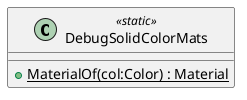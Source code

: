 @startuml
class DebugSolidColorMats <<static>> {
    + {static} MaterialOf(col:Color) : Material
}
@enduml
